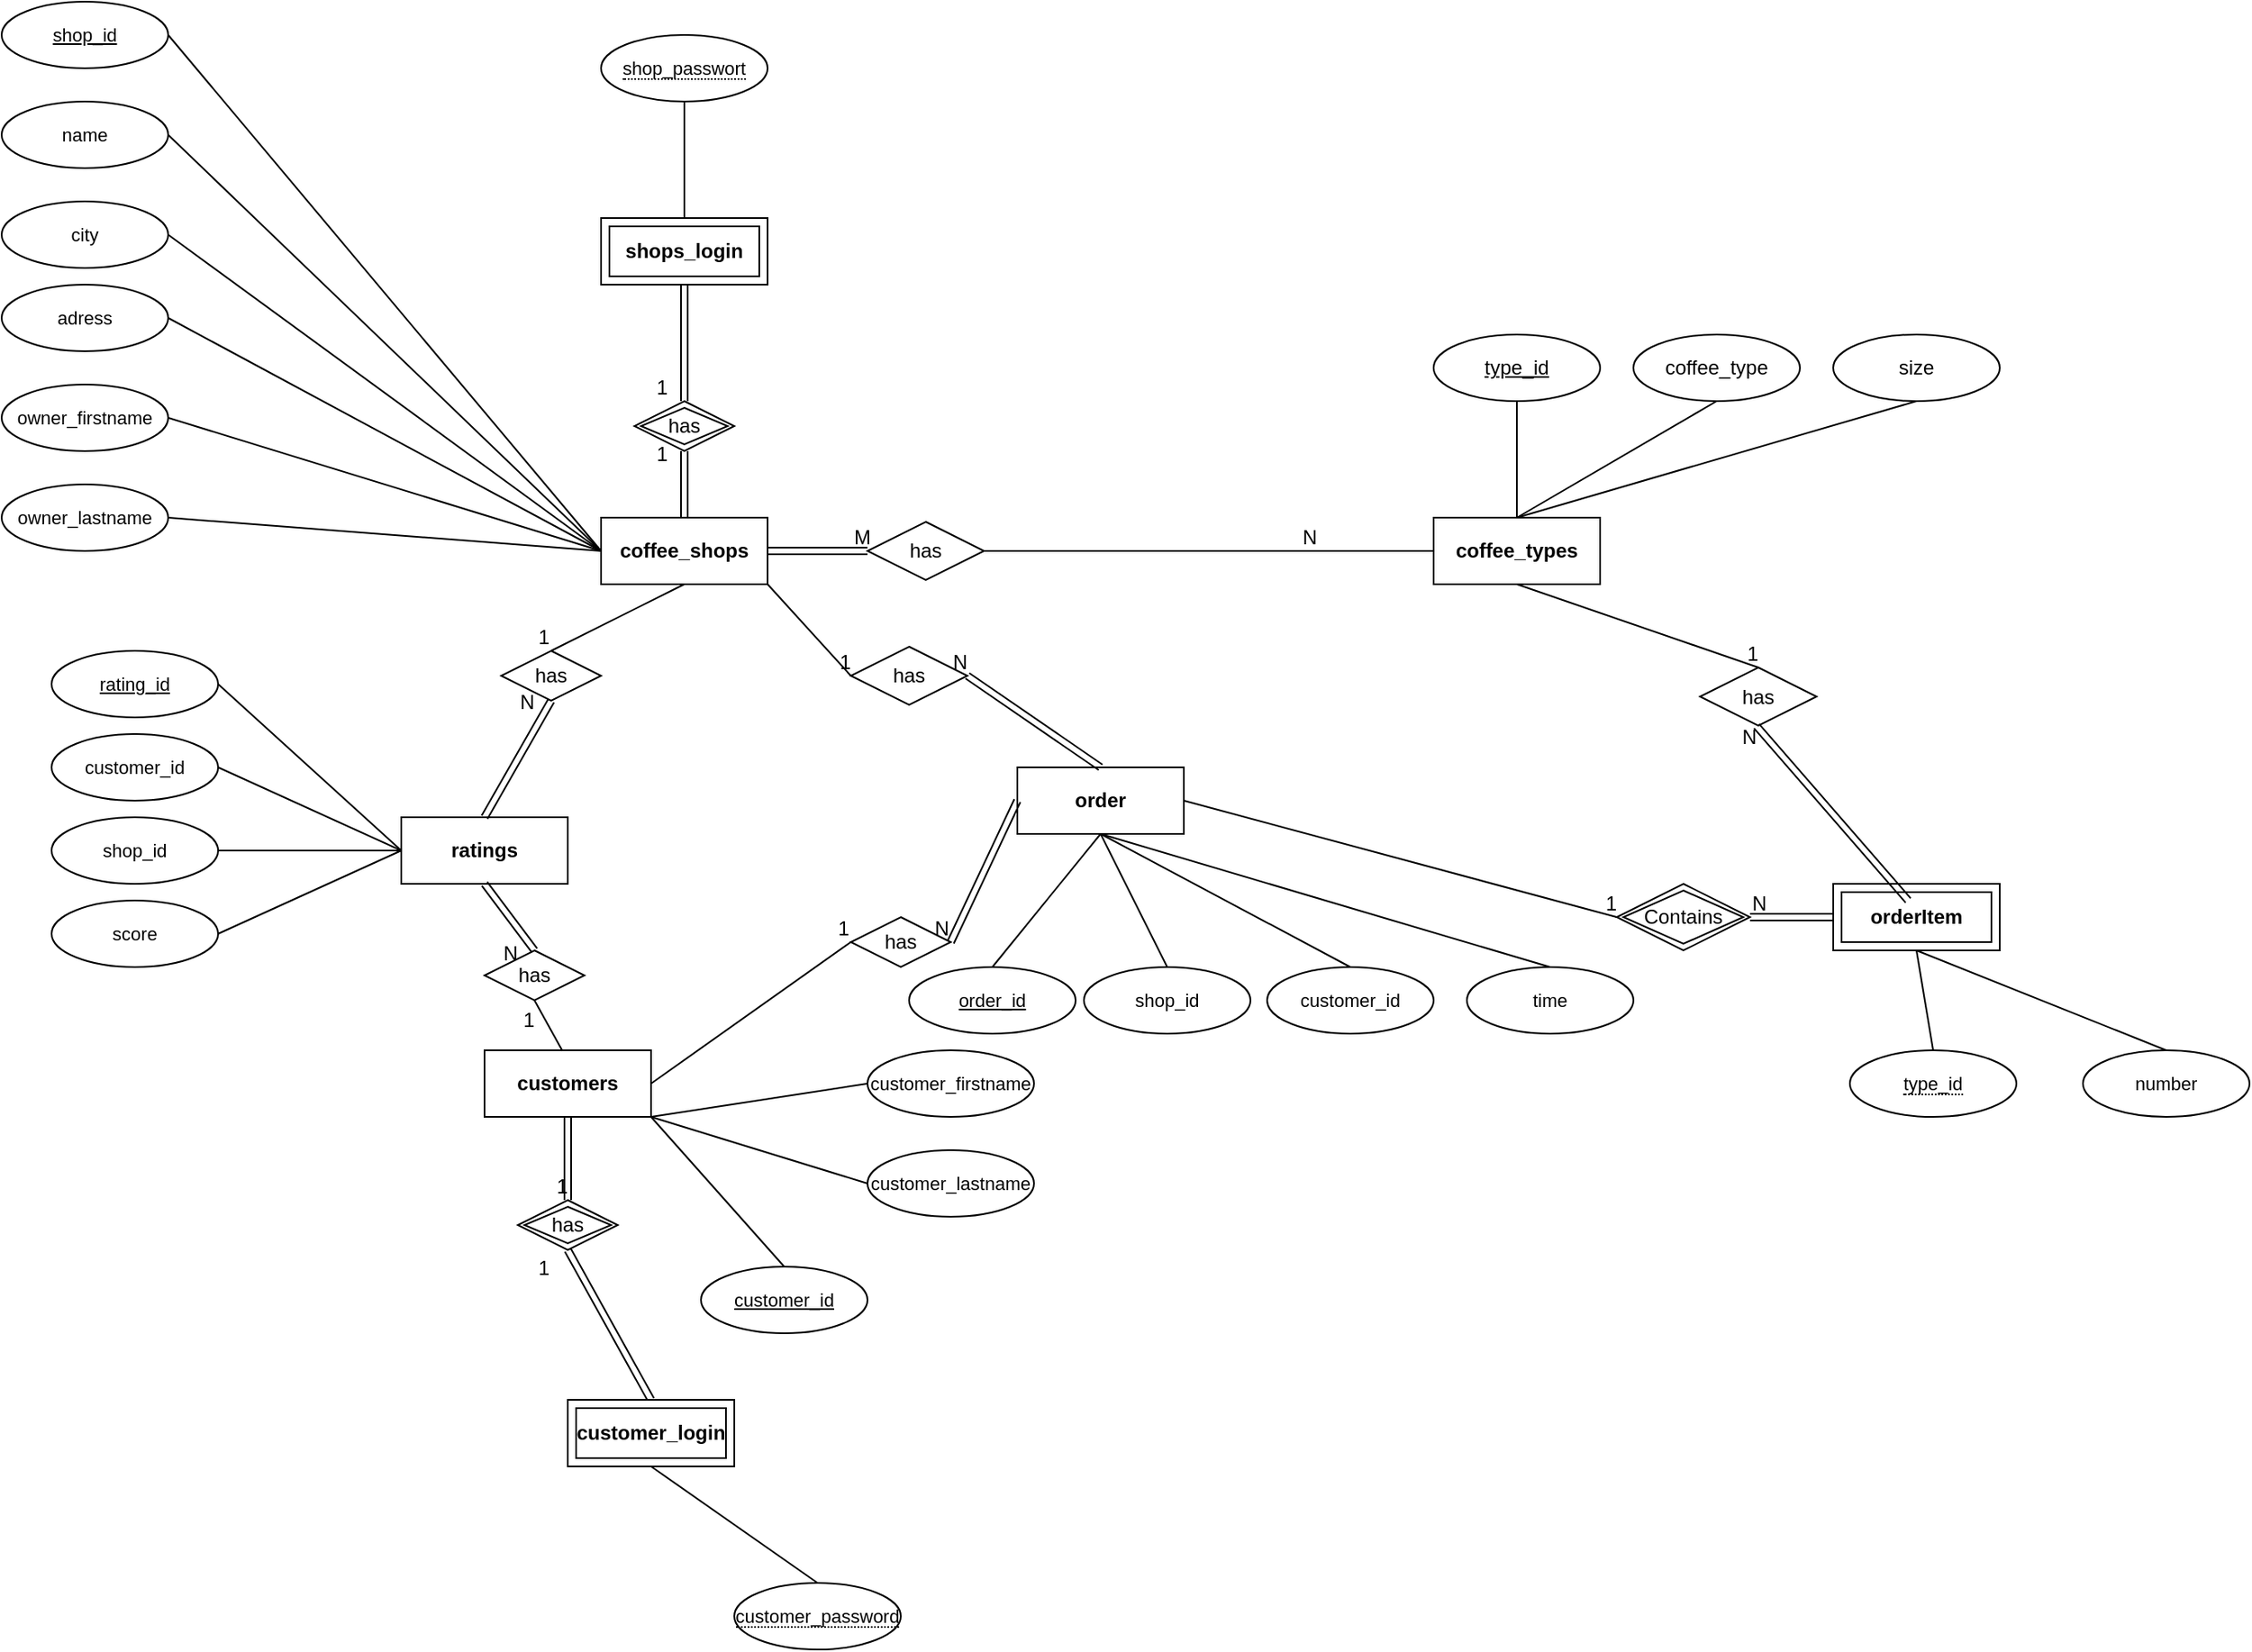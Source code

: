 <mxfile version="20.6.2" type="device"><diagram id="R2lEEEUBdFMjLlhIrx00" name="Page-1"><mxGraphModel dx="2188" dy="1295" grid="1" gridSize="10" guides="1" tooltips="1" connect="1" arrows="1" fold="1" page="1" pageScale="1" pageWidth="1920" pageHeight="1200" math="0" shadow="0" extFonts="Permanent Marker^https://fonts.googleapis.com/css?family=Permanent+Marker"><root><mxCell id="0"/><mxCell id="1" parent="0"/><mxCell id="9Asi1fWFoT3_wH-GRKhe-43" value="&lt;span style=&quot;font-weight: 700;&quot;&gt;coffee_shops&lt;/span&gt;" style="whiteSpace=wrap;html=1;align=center;" parent="1" vertex="1"><mxGeometry x="520" y="340" width="100" height="40" as="geometry"/></mxCell><mxCell id="9Asi1fWFoT3_wH-GRKhe-44" value="&lt;span style=&quot;font-weight: 700;&quot;&gt;coffee_types&lt;/span&gt;" style="whiteSpace=wrap;html=1;align=center;" parent="1" vertex="1"><mxGeometry x="1020" y="340" width="100" height="40" as="geometry"/></mxCell><mxCell id="9Asi1fWFoT3_wH-GRKhe-45" value="&lt;span style=&quot;font-weight: 700;&quot;&gt;ratings&lt;/span&gt;" style="whiteSpace=wrap;html=1;align=center;" parent="1" vertex="1"><mxGeometry x="400" y="520" width="100" height="40" as="geometry"/></mxCell><mxCell id="9Asi1fWFoT3_wH-GRKhe-47" value="&lt;span style=&quot;font-weight: 700;&quot;&gt;customers&lt;/span&gt;" style="whiteSpace=wrap;html=1;align=center;" parent="1" vertex="1"><mxGeometry x="450" y="660" width="100" height="40" as="geometry"/></mxCell><mxCell id="9Asi1fWFoT3_wH-GRKhe-65" value="" style="endArrow=none;html=1;rounded=0;exitX=1;exitY=0.5;exitDx=0;exitDy=0;entryX=0;entryY=0.5;entryDx=0;entryDy=0;startArrow=none;" parent="1" source="9Asi1fWFoT3_wH-GRKhe-68" target="9Asi1fWFoT3_wH-GRKhe-44" edge="1"><mxGeometry relative="1" as="geometry"><mxPoint x="550" y="660" as="sourcePoint"/><mxPoint x="710" y="660" as="targetPoint"/></mxGeometry></mxCell><mxCell id="9Asi1fWFoT3_wH-GRKhe-67" value="N" style="resizable=0;html=1;align=right;verticalAlign=bottom;" parent="9Asi1fWFoT3_wH-GRKhe-65" connectable="0" vertex="1"><mxGeometry x="1" relative="1" as="geometry"><mxPoint x="-70" as="offset"/></mxGeometry></mxCell><mxCell id="9Asi1fWFoT3_wH-GRKhe-74" value="has" style="shape=rhombus;perimeter=rhombusPerimeter;whiteSpace=wrap;html=1;align=center;" parent="1" vertex="1"><mxGeometry x="460" y="420" width="60" height="30" as="geometry"/></mxCell><mxCell id="9Asi1fWFoT3_wH-GRKhe-68" value="has" style="shape=rhombus;perimeter=rhombusPerimeter;whiteSpace=wrap;html=1;align=center;" parent="1" vertex="1"><mxGeometry x="680" y="342.5" width="70" height="35" as="geometry"/></mxCell><mxCell id="9Asi1fWFoT3_wH-GRKhe-82" value="" style="shape=link;html=1;rounded=0;entryX=0.5;entryY=0;entryDx=0;entryDy=0;exitX=0.5;exitY=1;exitDx=0;exitDy=0;" parent="1" source="9Asi1fWFoT3_wH-GRKhe-74" target="9Asi1fWFoT3_wH-GRKhe-45" edge="1"><mxGeometry relative="1" as="geometry"><mxPoint x="550" y="660" as="sourcePoint"/><mxPoint x="710" y="660" as="targetPoint"/></mxGeometry></mxCell><mxCell id="9Asi1fWFoT3_wH-GRKhe-83" value="N" style="resizable=0;html=1;align=right;verticalAlign=bottom;" parent="9Asi1fWFoT3_wH-GRKhe-82" connectable="0" vertex="1"><mxGeometry x="1" relative="1" as="geometry"><mxPoint x="30" y="-60" as="offset"/></mxGeometry></mxCell><mxCell id="9Asi1fWFoT3_wH-GRKhe-84" value="" style="shape=link;html=1;rounded=0;exitX=1;exitY=0.5;exitDx=0;exitDy=0;entryX=0;entryY=0.5;entryDx=0;entryDy=0;" parent="1" source="9Asi1fWFoT3_wH-GRKhe-43" target="9Asi1fWFoT3_wH-GRKhe-68" edge="1"><mxGeometry relative="1" as="geometry"><mxPoint x="840" y="440" as="sourcePoint"/><mxPoint x="1000" y="440" as="targetPoint"/></mxGeometry></mxCell><mxCell id="9Asi1fWFoT3_wH-GRKhe-85" value="M" style="resizable=0;html=1;align=left;verticalAlign=bottom;" parent="9Asi1fWFoT3_wH-GRKhe-84" connectable="0" vertex="1"><mxGeometry x="-1" relative="1" as="geometry"><mxPoint x="50" as="offset"/></mxGeometry></mxCell><mxCell id="9Asi1fWFoT3_wH-GRKhe-87" value="&lt;span style=&quot;font-weight: 700;&quot;&gt;orderItem&lt;/span&gt;" style="shape=ext;margin=3;double=1;whiteSpace=wrap;html=1;align=center;" parent="1" vertex="1"><mxGeometry x="1260" y="560" width="100" height="40" as="geometry"/></mxCell><mxCell id="9Asi1fWFoT3_wH-GRKhe-89" value="&lt;b&gt;order&lt;/b&gt;" style="whiteSpace=wrap;html=1;align=center;" parent="1" vertex="1"><mxGeometry x="770" y="490" width="100" height="40" as="geometry"/></mxCell><mxCell id="9Asi1fWFoT3_wH-GRKhe-90" value="Contains" style="shape=rhombus;double=1;perimeter=rhombusPerimeter;whiteSpace=wrap;html=1;align=center;" parent="1" vertex="1"><mxGeometry x="1130" y="560" width="80" height="40" as="geometry"/></mxCell><mxCell id="9Asi1fWFoT3_wH-GRKhe-92" value="" style="shape=link;html=1;rounded=0;entryX=1;entryY=0.5;entryDx=0;entryDy=0;exitX=0;exitY=0.5;exitDx=0;exitDy=0;" parent="1" source="9Asi1fWFoT3_wH-GRKhe-87" target="9Asi1fWFoT3_wH-GRKhe-90" edge="1"><mxGeometry relative="1" as="geometry"><mxPoint x="1200" y="650" as="sourcePoint"/><mxPoint x="930" y="670" as="targetPoint"/></mxGeometry></mxCell><mxCell id="9Asi1fWFoT3_wH-GRKhe-93" value="N" style="resizable=0;html=1;align=right;verticalAlign=bottom;" parent="9Asi1fWFoT3_wH-GRKhe-92" connectable="0" vertex="1"><mxGeometry x="1" relative="1" as="geometry"><mxPoint x="10" as="offset"/></mxGeometry></mxCell><mxCell id="9Asi1fWFoT3_wH-GRKhe-94" value="" style="endArrow=none;html=1;rounded=0;entryX=0;entryY=0.5;entryDx=0;entryDy=0;exitX=1;exitY=0.5;exitDx=0;exitDy=0;" parent="1" source="9Asi1fWFoT3_wH-GRKhe-89" target="9Asi1fWFoT3_wH-GRKhe-90" edge="1"><mxGeometry relative="1" as="geometry"><mxPoint x="550" y="660" as="sourcePoint"/><mxPoint x="710" y="660" as="targetPoint"/></mxGeometry></mxCell><mxCell id="9Asi1fWFoT3_wH-GRKhe-95" value="1" style="resizable=0;html=1;align=right;verticalAlign=bottom;" parent="9Asi1fWFoT3_wH-GRKhe-94" connectable="0" vertex="1"><mxGeometry x="1" relative="1" as="geometry"/></mxCell><mxCell id="9Asi1fWFoT3_wH-GRKhe-96" value="has" style="shape=rhombus;perimeter=rhombusPerimeter;whiteSpace=wrap;html=1;align=center;" parent="1" vertex="1"><mxGeometry x="670" y="580" width="60" height="30" as="geometry"/></mxCell><mxCell id="9Asi1fWFoT3_wH-GRKhe-97" value="" style="endArrow=none;html=1;rounded=0;entryX=0;entryY=0.5;entryDx=0;entryDy=0;exitX=1;exitY=0.5;exitDx=0;exitDy=0;" parent="1" source="9Asi1fWFoT3_wH-GRKhe-47" target="9Asi1fWFoT3_wH-GRKhe-96" edge="1"><mxGeometry relative="1" as="geometry"><mxPoint x="550" y="660" as="sourcePoint"/><mxPoint x="710" y="660" as="targetPoint"/></mxGeometry></mxCell><mxCell id="9Asi1fWFoT3_wH-GRKhe-98" value="1" style="resizable=0;html=1;align=right;verticalAlign=bottom;" parent="9Asi1fWFoT3_wH-GRKhe-97" connectable="0" vertex="1"><mxGeometry x="1" relative="1" as="geometry"/></mxCell><mxCell id="9Asi1fWFoT3_wH-GRKhe-101" value="&lt;span style=&quot;font-weight: 700;&quot;&gt;shops_login&lt;/span&gt;" style="shape=ext;margin=3;double=1;whiteSpace=wrap;html=1;align=center;" parent="1" vertex="1"><mxGeometry x="520" y="160" width="100" height="40" as="geometry"/></mxCell><mxCell id="9Asi1fWFoT3_wH-GRKhe-102" value="has" style="shape=rhombus;double=1;perimeter=rhombusPerimeter;whiteSpace=wrap;html=1;align=center;" parent="1" vertex="1"><mxGeometry x="540" y="270" width="60" height="30" as="geometry"/></mxCell><mxCell id="9Asi1fWFoT3_wH-GRKhe-103" value="has" style="shape=rhombus;double=1;perimeter=rhombusPerimeter;whiteSpace=wrap;html=1;align=center;" parent="1" vertex="1"><mxGeometry x="470" y="750" width="60" height="30" as="geometry"/></mxCell><mxCell id="9Asi1fWFoT3_wH-GRKhe-104" value="" style="shape=link;html=1;rounded=0;entryX=0.5;entryY=1;entryDx=0;entryDy=0;exitX=0.5;exitY=0;exitDx=0;exitDy=0;" parent="1" source="Z0D_Jn6PwhLCRPBJ7BKY-1" target="9Asi1fWFoT3_wH-GRKhe-103" edge="1"><mxGeometry relative="1" as="geometry"><mxPoint x="570" y="840" as="sourcePoint"/><mxPoint x="710" y="570" as="targetPoint"/></mxGeometry></mxCell><mxCell id="9Asi1fWFoT3_wH-GRKhe-105" value="1" style="resizable=0;html=1;align=right;verticalAlign=bottom;" parent="9Asi1fWFoT3_wH-GRKhe-104" connectable="0" vertex="1"><mxGeometry x="1" relative="1" as="geometry"><mxPoint x="-10" y="20" as="offset"/></mxGeometry></mxCell><mxCell id="9Asi1fWFoT3_wH-GRKhe-112" value="" style="shape=link;html=1;rounded=0;entryX=0.5;entryY=0;entryDx=0;entryDy=0;" parent="1" source="9Asi1fWFoT3_wH-GRKhe-101" target="9Asi1fWFoT3_wH-GRKhe-102" edge="1"><mxGeometry relative="1" as="geometry"><mxPoint x="290" y="220" as="sourcePoint"/><mxPoint x="450" y="220" as="targetPoint"/></mxGeometry></mxCell><mxCell id="9Asi1fWFoT3_wH-GRKhe-113" value="1" style="resizable=0;html=1;align=right;verticalAlign=bottom;" parent="9Asi1fWFoT3_wH-GRKhe-112" connectable="0" vertex="1"><mxGeometry x="1" relative="1" as="geometry"><mxPoint x="-10" as="offset"/></mxGeometry></mxCell><mxCell id="9Asi1fWFoT3_wH-GRKhe-118" value="" style="shape=link;html=1;rounded=0;entryX=1;entryY=0.5;entryDx=0;entryDy=0;exitX=0;exitY=0.5;exitDx=0;exitDy=0;" parent="1" source="9Asi1fWFoT3_wH-GRKhe-89" target="9Asi1fWFoT3_wH-GRKhe-96" edge="1"><mxGeometry relative="1" as="geometry"><mxPoint x="600" y="560" as="sourcePoint"/><mxPoint x="760" y="560" as="targetPoint"/></mxGeometry></mxCell><mxCell id="9Asi1fWFoT3_wH-GRKhe-119" value="N" style="resizable=0;html=1;align=right;verticalAlign=bottom;" parent="9Asi1fWFoT3_wH-GRKhe-118" connectable="0" vertex="1"><mxGeometry x="1" relative="1" as="geometry"/></mxCell><mxCell id="9Asi1fWFoT3_wH-GRKhe-120" value="" style="shape=link;html=1;rounded=0;entryX=0.5;entryY=1;entryDx=0;entryDy=0;exitX=0.5;exitY=0;exitDx=0;exitDy=0;" parent="1" source="9Asi1fWFoT3_wH-GRKhe-43" target="9Asi1fWFoT3_wH-GRKhe-102" edge="1"><mxGeometry relative="1" as="geometry"><mxPoint x="600" y="300" as="sourcePoint"/><mxPoint x="760" y="300" as="targetPoint"/></mxGeometry></mxCell><mxCell id="9Asi1fWFoT3_wH-GRKhe-121" value="1" style="resizable=0;html=1;align=right;verticalAlign=bottom;" parent="9Asi1fWFoT3_wH-GRKhe-120" connectable="0" vertex="1"><mxGeometry x="1" relative="1" as="geometry"><mxPoint x="-10" y="10" as="offset"/></mxGeometry></mxCell><mxCell id="9Asi1fWFoT3_wH-GRKhe-123" value="" style="endArrow=none;html=1;rounded=0;entryX=0.5;entryY=0;entryDx=0;entryDy=0;exitX=0.5;exitY=1;exitDx=0;exitDy=0;" parent="1" source="9Asi1fWFoT3_wH-GRKhe-43" target="9Asi1fWFoT3_wH-GRKhe-74" edge="1"><mxGeometry relative="1" as="geometry"><mxPoint x="600" y="470" as="sourcePoint"/><mxPoint x="760" y="470" as="targetPoint"/></mxGeometry></mxCell><mxCell id="9Asi1fWFoT3_wH-GRKhe-124" value="1" style="resizable=0;html=1;align=right;verticalAlign=bottom;" parent="9Asi1fWFoT3_wH-GRKhe-123" connectable="0" vertex="1"><mxGeometry x="1" relative="1" as="geometry"/></mxCell><mxCell id="9Asi1fWFoT3_wH-GRKhe-126" value="has" style="shape=rhombus;perimeter=rhombusPerimeter;whiteSpace=wrap;html=1;align=center;" parent="1" vertex="1"><mxGeometry x="670" y="417.5" width="70" height="35" as="geometry"/></mxCell><mxCell id="9Asi1fWFoT3_wH-GRKhe-127" value="" style="shape=link;html=1;rounded=0;entryX=1;entryY=0.5;entryDx=0;entryDy=0;exitX=0.5;exitY=0;exitDx=0;exitDy=0;" parent="1" source="9Asi1fWFoT3_wH-GRKhe-89" target="9Asi1fWFoT3_wH-GRKhe-126" edge="1"><mxGeometry relative="1" as="geometry"><mxPoint x="600" y="560" as="sourcePoint"/><mxPoint x="760" y="560" as="targetPoint"/></mxGeometry></mxCell><mxCell id="9Asi1fWFoT3_wH-GRKhe-128" value="N" style="resizable=0;html=1;align=right;verticalAlign=bottom;" parent="9Asi1fWFoT3_wH-GRKhe-127" connectable="0" vertex="1"><mxGeometry x="1" relative="1" as="geometry"/></mxCell><mxCell id="9Asi1fWFoT3_wH-GRKhe-129" value="" style="endArrow=none;html=1;rounded=0;entryX=0;entryY=0.5;entryDx=0;entryDy=0;exitX=1;exitY=1;exitDx=0;exitDy=0;" parent="1" source="9Asi1fWFoT3_wH-GRKhe-43" target="9Asi1fWFoT3_wH-GRKhe-126" edge="1"><mxGeometry relative="1" as="geometry"><mxPoint x="600" y="560" as="sourcePoint"/><mxPoint x="760" y="560" as="targetPoint"/></mxGeometry></mxCell><mxCell id="9Asi1fWFoT3_wH-GRKhe-130" value="1" style="resizable=0;html=1;align=right;verticalAlign=bottom;" parent="9Asi1fWFoT3_wH-GRKhe-129" connectable="0" vertex="1"><mxGeometry x="1" relative="1" as="geometry"/></mxCell><mxCell id="9Asi1fWFoT3_wH-GRKhe-131" value="has" style="shape=rhombus;perimeter=rhombusPerimeter;whiteSpace=wrap;html=1;align=center;" parent="1" vertex="1"><mxGeometry x="1180" y="430" width="70" height="35" as="geometry"/></mxCell><mxCell id="9Asi1fWFoT3_wH-GRKhe-132" value="" style="shape=link;html=1;rounded=0;entryX=0.485;entryY=1.007;entryDx=0;entryDy=0;exitX=0.5;exitY=0;exitDx=0;exitDy=0;entryPerimeter=0;" parent="1" target="9Asi1fWFoT3_wH-GRKhe-131" edge="1"><mxGeometry relative="1" as="geometry"><mxPoint x="1305" y="570" as="sourcePoint"/><mxPoint x="1210" y="475" as="targetPoint"/></mxGeometry></mxCell><mxCell id="9Asi1fWFoT3_wH-GRKhe-133" value="N" style="resizable=0;html=1;align=right;verticalAlign=bottom;" parent="9Asi1fWFoT3_wH-GRKhe-132" connectable="0" vertex="1"><mxGeometry x="1" relative="1" as="geometry"><mxPoint x="1" y="15" as="offset"/></mxGeometry></mxCell><mxCell id="9Asi1fWFoT3_wH-GRKhe-135" value="" style="endArrow=none;html=1;rounded=0;entryX=0.5;entryY=0;entryDx=0;entryDy=0;exitX=0.5;exitY=1;exitDx=0;exitDy=0;" parent="1" source="9Asi1fWFoT3_wH-GRKhe-44" target="9Asi1fWFoT3_wH-GRKhe-131" edge="1"><mxGeometry relative="1" as="geometry"><mxPoint x="630" y="540" as="sourcePoint"/><mxPoint x="790" y="540" as="targetPoint"/></mxGeometry></mxCell><mxCell id="9Asi1fWFoT3_wH-GRKhe-136" value="1" style="resizable=0;html=1;align=right;verticalAlign=bottom;" parent="9Asi1fWFoT3_wH-GRKhe-135" connectable="0" vertex="1"><mxGeometry x="1" relative="1" as="geometry"/></mxCell><mxCell id="9Asi1fWFoT3_wH-GRKhe-137" value="" style="shape=link;html=1;rounded=0;entryX=0.5;entryY=0;entryDx=0;entryDy=0;exitX=0.5;exitY=1;exitDx=0;exitDy=0;" parent="1" source="9Asi1fWFoT3_wH-GRKhe-47" target="9Asi1fWFoT3_wH-GRKhe-103" edge="1"><mxGeometry relative="1" as="geometry"><mxPoint x="570" y="670" as="sourcePoint"/><mxPoint x="730" y="490" as="targetPoint"/></mxGeometry></mxCell><mxCell id="9Asi1fWFoT3_wH-GRKhe-138" value="1" style="resizable=0;html=1;align=right;verticalAlign=bottom;" parent="9Asi1fWFoT3_wH-GRKhe-137" connectable="0" vertex="1"><mxGeometry x="1" relative="1" as="geometry"/></mxCell><mxCell id="9Asi1fWFoT3_wH-GRKhe-139" value="has" style="shape=rhombus;perimeter=rhombusPerimeter;whiteSpace=wrap;html=1;align=center;" parent="1" vertex="1"><mxGeometry x="450" y="600" width="60" height="30" as="geometry"/></mxCell><mxCell id="9Asi1fWFoT3_wH-GRKhe-140" value="" style="shape=link;html=1;rounded=0;entryX=0.5;entryY=1;entryDx=0;entryDy=0;exitX=0.5;exitY=0;exitDx=0;exitDy=0;" parent="1" source="9Asi1fWFoT3_wH-GRKhe-139" target="9Asi1fWFoT3_wH-GRKhe-45" edge="1"><mxGeometry relative="1" as="geometry"><mxPoint x="640" y="710" as="sourcePoint"/><mxPoint x="530" y="600" as="targetPoint"/></mxGeometry></mxCell><mxCell id="9Asi1fWFoT3_wH-GRKhe-141" value="N" style="resizable=0;html=1;align=right;verticalAlign=bottom;" parent="9Asi1fWFoT3_wH-GRKhe-140" connectable="0" vertex="1"><mxGeometry x="1" relative="1" as="geometry"><mxPoint x="20" y="50" as="offset"/></mxGeometry></mxCell><mxCell id="9Asi1fWFoT3_wH-GRKhe-142" value="" style="endArrow=none;html=1;rounded=0;entryX=0.5;entryY=1;entryDx=0;entryDy=0;exitX=0.468;exitY=0.01;exitDx=0;exitDy=0;exitPerimeter=0;" parent="1" source="9Asi1fWFoT3_wH-GRKhe-47" target="9Asi1fWFoT3_wH-GRKhe-139" edge="1"><mxGeometry relative="1" as="geometry"><mxPoint x="450" y="630" as="sourcePoint"/><mxPoint x="610" y="510" as="targetPoint"/></mxGeometry></mxCell><mxCell id="9Asi1fWFoT3_wH-GRKhe-143" value="1" style="resizable=0;html=1;align=right;verticalAlign=bottom;" parent="9Asi1fWFoT3_wH-GRKhe-142" connectable="0" vertex="1"><mxGeometry x="1" relative="1" as="geometry"><mxPoint y="20" as="offset"/></mxGeometry></mxCell><mxCell id="Z0D_Jn6PwhLCRPBJ7BKY-1" value="&lt;span style=&quot;font-weight: 700;&quot;&gt;customer_login&lt;/span&gt;" style="shape=ext;margin=3;double=1;whiteSpace=wrap;html=1;align=center;" vertex="1" parent="1"><mxGeometry x="500" y="870" width="100" height="40" as="geometry"/></mxCell><mxCell id="Z0D_Jn6PwhLCRPBJ7BKY-3" value="type_id" style="ellipse;whiteSpace=wrap;html=1;align=center;fontStyle=4;" vertex="1" parent="1"><mxGeometry x="1020" y="230" width="100" height="40" as="geometry"/></mxCell><mxCell id="Z0D_Jn6PwhLCRPBJ7BKY-4" value="coffee_type" style="ellipse;whiteSpace=wrap;html=1;align=center;" vertex="1" parent="1"><mxGeometry x="1140" y="230" width="100" height="40" as="geometry"/></mxCell><mxCell id="Z0D_Jn6PwhLCRPBJ7BKY-5" value="size" style="ellipse;whiteSpace=wrap;html=1;align=center;" vertex="1" parent="1"><mxGeometry x="1260" y="230" width="100" height="40" as="geometry"/></mxCell><mxCell id="Z0D_Jn6PwhLCRPBJ7BKY-10" value="" style="endArrow=none;html=1;rounded=0;entryX=0.5;entryY=1;entryDx=0;entryDy=0;exitX=0.5;exitY=0;exitDx=0;exitDy=0;" edge="1" parent="1" source="9Asi1fWFoT3_wH-GRKhe-44" target="Z0D_Jn6PwhLCRPBJ7BKY-3"><mxGeometry relative="1" as="geometry"><mxPoint x="680" y="350" as="sourcePoint"/><mxPoint x="840" y="350" as="targetPoint"/></mxGeometry></mxCell><mxCell id="Z0D_Jn6PwhLCRPBJ7BKY-11" value="" style="endArrow=none;html=1;rounded=0;entryX=0.5;entryY=1;entryDx=0;entryDy=0;exitX=0.5;exitY=0;exitDx=0;exitDy=0;" edge="1" parent="1" source="9Asi1fWFoT3_wH-GRKhe-44" target="Z0D_Jn6PwhLCRPBJ7BKY-4"><mxGeometry relative="1" as="geometry"><mxPoint x="890" y="350" as="sourcePoint"/><mxPoint x="850" y="280" as="targetPoint"/></mxGeometry></mxCell><mxCell id="Z0D_Jn6PwhLCRPBJ7BKY-12" value="" style="endArrow=none;html=1;rounded=0;entryX=0.5;entryY=1;entryDx=0;entryDy=0;exitX=0.5;exitY=0;exitDx=0;exitDy=0;" edge="1" parent="1" source="9Asi1fWFoT3_wH-GRKhe-44" target="Z0D_Jn6PwhLCRPBJ7BKY-5"><mxGeometry relative="1" as="geometry"><mxPoint x="680" y="350" as="sourcePoint"/><mxPoint x="840" y="350" as="targetPoint"/></mxGeometry></mxCell><mxCell id="Z0D_Jn6PwhLCRPBJ7BKY-17" value="&lt;span style=&quot;border-bottom: 1px dotted&quot;&gt;customer_password&lt;/span&gt;" style="ellipse;whiteSpace=wrap;html=1;align=center;fontSize=11;" vertex="1" parent="1"><mxGeometry x="600" y="980" width="100" height="40" as="geometry"/></mxCell><mxCell id="Z0D_Jn6PwhLCRPBJ7BKY-18" value="" style="endArrow=none;html=1;rounded=0;fontSize=11;entryX=0.5;entryY=0;entryDx=0;entryDy=0;exitX=0.5;exitY=1;exitDx=0;exitDy=0;" edge="1" parent="1" source="Z0D_Jn6PwhLCRPBJ7BKY-1" target="Z0D_Jn6PwhLCRPBJ7BKY-17"><mxGeometry relative="1" as="geometry"><mxPoint x="680" y="810" as="sourcePoint"/><mxPoint x="840" y="810" as="targetPoint"/></mxGeometry></mxCell><mxCell id="Z0D_Jn6PwhLCRPBJ7BKY-19" value="customer_id" style="ellipse;whiteSpace=wrap;html=1;align=center;fontStyle=4;fontSize=11;" vertex="1" parent="1"><mxGeometry x="580" y="790" width="100" height="40" as="geometry"/></mxCell><mxCell id="Z0D_Jn6PwhLCRPBJ7BKY-20" value="" style="endArrow=none;html=1;rounded=0;fontSize=11;exitX=0.5;exitY=0;exitDx=0;exitDy=0;entryX=1;entryY=1;entryDx=0;entryDy=0;" edge="1" parent="1" source="Z0D_Jn6PwhLCRPBJ7BKY-19" target="9Asi1fWFoT3_wH-GRKhe-47"><mxGeometry relative="1" as="geometry"><mxPoint x="680" y="860" as="sourcePoint"/><mxPoint x="590" y="760" as="targetPoint"/></mxGeometry></mxCell><mxCell id="Z0D_Jn6PwhLCRPBJ7BKY-21" value="customer_lastname" style="ellipse;whiteSpace=wrap;html=1;align=center;fontSize=11;" vertex="1" parent="1"><mxGeometry x="680" y="720" width="100" height="40" as="geometry"/></mxCell><mxCell id="Z0D_Jn6PwhLCRPBJ7BKY-22" value="customer_firstname" style="ellipse;whiteSpace=wrap;html=1;align=center;fontSize=11;" vertex="1" parent="1"><mxGeometry x="680" y="660" width="100" height="40" as="geometry"/></mxCell><mxCell id="Z0D_Jn6PwhLCRPBJ7BKY-23" value="" style="endArrow=none;html=1;rounded=0;fontSize=11;exitX=0;exitY=0.5;exitDx=0;exitDy=0;entryX=1;entryY=1;entryDx=0;entryDy=0;" edge="1" parent="1" source="Z0D_Jn6PwhLCRPBJ7BKY-21" target="9Asi1fWFoT3_wH-GRKhe-47"><mxGeometry relative="1" as="geometry"><mxPoint x="630" y="770" as="sourcePoint"/><mxPoint x="560" y="710" as="targetPoint"/></mxGeometry></mxCell><mxCell id="Z0D_Jn6PwhLCRPBJ7BKY-24" value="" style="endArrow=none;html=1;rounded=0;fontSize=11;exitX=0;exitY=0.5;exitDx=0;exitDy=0;entryX=1;entryY=1;entryDx=0;entryDy=0;" edge="1" parent="1" source="Z0D_Jn6PwhLCRPBJ7BKY-22" target="9Asi1fWFoT3_wH-GRKhe-47"><mxGeometry relative="1" as="geometry"><mxPoint x="670" y="710" as="sourcePoint"/><mxPoint x="600" y="650" as="targetPoint"/></mxGeometry></mxCell><mxCell id="Z0D_Jn6PwhLCRPBJ7BKY-25" value="order_id" style="ellipse;whiteSpace=wrap;html=1;align=center;fontStyle=4;fontSize=11;" vertex="1" parent="1"><mxGeometry x="705" y="610" width="100" height="40" as="geometry"/></mxCell><mxCell id="Z0D_Jn6PwhLCRPBJ7BKY-27" value="shop_id" style="ellipse;whiteSpace=wrap;html=1;align=center;fontSize=11;" vertex="1" parent="1"><mxGeometry x="810" y="610" width="100" height="40" as="geometry"/></mxCell><mxCell id="Z0D_Jn6PwhLCRPBJ7BKY-28" value="customer_id" style="ellipse;whiteSpace=wrap;html=1;align=center;fontSize=11;" vertex="1" parent="1"><mxGeometry x="920" y="610" width="100" height="40" as="geometry"/></mxCell><mxCell id="Z0D_Jn6PwhLCRPBJ7BKY-211" value="time" style="ellipse;whiteSpace=wrap;html=1;align=center;fontSize=11;" vertex="1" parent="1"><mxGeometry x="1040" y="610" width="100" height="40" as="geometry"/></mxCell><mxCell id="Z0D_Jn6PwhLCRPBJ7BKY-212" value="" style="endArrow=none;html=1;rounded=0;fontSize=11;entryX=0.5;entryY=1;entryDx=0;entryDy=0;exitX=0.5;exitY=0;exitDx=0;exitDy=0;" edge="1" parent="1" source="Z0D_Jn6PwhLCRPBJ7BKY-25" target="9Asi1fWFoT3_wH-GRKhe-89"><mxGeometry relative="1" as="geometry"><mxPoint x="830" y="650" as="sourcePoint"/><mxPoint x="990" y="650" as="targetPoint"/></mxGeometry></mxCell><mxCell id="Z0D_Jn6PwhLCRPBJ7BKY-213" value="" style="endArrow=none;html=1;rounded=0;fontSize=11;entryX=0.5;entryY=1;entryDx=0;entryDy=0;exitX=0.5;exitY=0;exitDx=0;exitDy=0;" edge="1" parent="1" source="Z0D_Jn6PwhLCRPBJ7BKY-27" target="9Asi1fWFoT3_wH-GRKhe-89"><mxGeometry relative="1" as="geometry"><mxPoint x="765" y="620" as="sourcePoint"/><mxPoint x="830" y="540" as="targetPoint"/></mxGeometry></mxCell><mxCell id="Z0D_Jn6PwhLCRPBJ7BKY-214" value="" style="endArrow=none;html=1;rounded=0;fontSize=11;entryX=0.5;entryY=1;entryDx=0;entryDy=0;exitX=0.5;exitY=0;exitDx=0;exitDy=0;" edge="1" parent="1" source="Z0D_Jn6PwhLCRPBJ7BKY-28" target="9Asi1fWFoT3_wH-GRKhe-89"><mxGeometry relative="1" as="geometry"><mxPoint x="775" y="630" as="sourcePoint"/><mxPoint x="840" y="550" as="targetPoint"/></mxGeometry></mxCell><mxCell id="Z0D_Jn6PwhLCRPBJ7BKY-215" value="" style="endArrow=none;html=1;rounded=0;fontSize=11;exitX=0.5;exitY=0;exitDx=0;exitDy=0;" edge="1" parent="1" source="Z0D_Jn6PwhLCRPBJ7BKY-211"><mxGeometry relative="1" as="geometry"><mxPoint x="785" y="640" as="sourcePoint"/><mxPoint x="820" y="530" as="targetPoint"/></mxGeometry></mxCell><mxCell id="Z0D_Jn6PwhLCRPBJ7BKY-216" value="&lt;span style=&quot;border-bottom: 1px dotted&quot;&gt;type_id&lt;/span&gt;" style="ellipse;whiteSpace=wrap;html=1;align=center;fontSize=11;" vertex="1" parent="1"><mxGeometry x="1270" y="660" width="100" height="40" as="geometry"/></mxCell><mxCell id="Z0D_Jn6PwhLCRPBJ7BKY-217" value="number" style="ellipse;whiteSpace=wrap;html=1;align=center;fontSize=11;" vertex="1" parent="1"><mxGeometry x="1410" y="660" width="100" height="40" as="geometry"/></mxCell><mxCell id="Z0D_Jn6PwhLCRPBJ7BKY-218" value="" style="endArrow=none;html=1;rounded=0;fontSize=11;exitX=0.5;exitY=0;exitDx=0;exitDy=0;entryX=0.5;entryY=1;entryDx=0;entryDy=0;" edge="1" parent="1" source="Z0D_Jn6PwhLCRPBJ7BKY-216" target="9Asi1fWFoT3_wH-GRKhe-87"><mxGeometry relative="1" as="geometry"><mxPoint x="1150" y="510" as="sourcePoint"/><mxPoint x="1310" y="510" as="targetPoint"/></mxGeometry></mxCell><mxCell id="Z0D_Jn6PwhLCRPBJ7BKY-219" value="" style="endArrow=none;html=1;rounded=0;fontSize=11;exitX=0.5;exitY=0;exitDx=0;exitDy=0;entryX=0.5;entryY=1;entryDx=0;entryDy=0;" edge="1" parent="1" source="Z0D_Jn6PwhLCRPBJ7BKY-217" target="9Asi1fWFoT3_wH-GRKhe-87"><mxGeometry relative="1" as="geometry"><mxPoint x="1330" y="670" as="sourcePoint"/><mxPoint x="1320" y="610" as="targetPoint"/></mxGeometry></mxCell><mxCell id="Z0D_Jn6PwhLCRPBJ7BKY-220" value="&lt;span style=&quot;border-bottom: 1px dotted&quot;&gt;shop_passwort&lt;/span&gt;" style="ellipse;whiteSpace=wrap;html=1;align=center;fontSize=11;" vertex="1" parent="1"><mxGeometry x="520" y="50" width="100" height="40" as="geometry"/></mxCell><mxCell id="Z0D_Jn6PwhLCRPBJ7BKY-221" value="" style="endArrow=none;html=1;rounded=0;fontSize=11;entryX=0.5;entryY=1;entryDx=0;entryDy=0;exitX=0.5;exitY=0;exitDx=0;exitDy=0;" edge="1" parent="1" source="9Asi1fWFoT3_wH-GRKhe-101" target="Z0D_Jn6PwhLCRPBJ7BKY-220"><mxGeometry relative="1" as="geometry"><mxPoint x="490" y="180" as="sourcePoint"/><mxPoint x="650" y="180" as="targetPoint"/></mxGeometry></mxCell><mxCell id="Z0D_Jn6PwhLCRPBJ7BKY-222" value="rating_id" style="ellipse;whiteSpace=wrap;html=1;align=center;fontStyle=4;fontSize=11;" vertex="1" parent="1"><mxGeometry x="190" y="420" width="100" height="40" as="geometry"/></mxCell><mxCell id="Z0D_Jn6PwhLCRPBJ7BKY-223" value="customer_id" style="ellipse;whiteSpace=wrap;html=1;align=center;fontSize=11;" vertex="1" parent="1"><mxGeometry x="190" y="470" width="100" height="40" as="geometry"/></mxCell><mxCell id="Z0D_Jn6PwhLCRPBJ7BKY-224" value="shop_id" style="ellipse;whiteSpace=wrap;html=1;align=center;fontSize=11;" vertex="1" parent="1"><mxGeometry x="190" y="520" width="100" height="40" as="geometry"/></mxCell><mxCell id="Z0D_Jn6PwhLCRPBJ7BKY-225" value="score" style="ellipse;whiteSpace=wrap;html=1;align=center;fontSize=11;" vertex="1" parent="1"><mxGeometry x="190" y="570" width="100" height="40" as="geometry"/></mxCell><mxCell id="Z0D_Jn6PwhLCRPBJ7BKY-226" value="" style="endArrow=none;html=1;rounded=0;fontSize=11;exitX=1;exitY=0.5;exitDx=0;exitDy=0;entryX=0;entryY=0.5;entryDx=0;entryDy=0;" edge="1" parent="1" source="Z0D_Jn6PwhLCRPBJ7BKY-222" target="9Asi1fWFoT3_wH-GRKhe-45"><mxGeometry relative="1" as="geometry"><mxPoint x="420" y="390" as="sourcePoint"/><mxPoint x="580" y="390" as="targetPoint"/></mxGeometry></mxCell><mxCell id="Z0D_Jn6PwhLCRPBJ7BKY-227" value="" style="endArrow=none;html=1;rounded=0;fontSize=11;exitX=1;exitY=0.5;exitDx=0;exitDy=0;entryX=0;entryY=0.5;entryDx=0;entryDy=0;" edge="1" parent="1" source="Z0D_Jn6PwhLCRPBJ7BKY-223" target="9Asi1fWFoT3_wH-GRKhe-45"><mxGeometry relative="1" as="geometry"><mxPoint x="420" y="390" as="sourcePoint"/><mxPoint x="580" y="390" as="targetPoint"/></mxGeometry></mxCell><mxCell id="Z0D_Jn6PwhLCRPBJ7BKY-228" value="" style="endArrow=none;html=1;rounded=0;fontSize=11;exitX=1;exitY=0.5;exitDx=0;exitDy=0;entryX=0;entryY=0.5;entryDx=0;entryDy=0;" edge="1" parent="1" source="Z0D_Jn6PwhLCRPBJ7BKY-224" target="9Asi1fWFoT3_wH-GRKhe-45"><mxGeometry relative="1" as="geometry"><mxPoint x="420" y="390" as="sourcePoint"/><mxPoint x="450" y="680" as="targetPoint"/></mxGeometry></mxCell><mxCell id="Z0D_Jn6PwhLCRPBJ7BKY-229" value="" style="endArrow=none;html=1;rounded=0;fontSize=11;exitX=1;exitY=0.5;exitDx=0;exitDy=0;entryX=0;entryY=0.5;entryDx=0;entryDy=0;" edge="1" parent="1" source="Z0D_Jn6PwhLCRPBJ7BKY-225" target="9Asi1fWFoT3_wH-GRKhe-45"><mxGeometry relative="1" as="geometry"><mxPoint x="420" y="390" as="sourcePoint"/><mxPoint x="580" y="390" as="targetPoint"/></mxGeometry></mxCell><mxCell id="Z0D_Jn6PwhLCRPBJ7BKY-232" value="shop_id" style="ellipse;whiteSpace=wrap;html=1;align=center;fontStyle=4;fontSize=11;" vertex="1" parent="1"><mxGeometry x="160" y="30" width="100" height="40" as="geometry"/></mxCell><mxCell id="Z0D_Jn6PwhLCRPBJ7BKY-233" value="name" style="ellipse;whiteSpace=wrap;html=1;align=center;fontSize=11;" vertex="1" parent="1"><mxGeometry x="160" y="90" width="100" height="40" as="geometry"/></mxCell><mxCell id="Z0D_Jn6PwhLCRPBJ7BKY-234" value="city" style="ellipse;whiteSpace=wrap;html=1;align=center;fontSize=11;" vertex="1" parent="1"><mxGeometry x="160" y="150" width="100" height="40" as="geometry"/></mxCell><mxCell id="Z0D_Jn6PwhLCRPBJ7BKY-235" value="adress" style="ellipse;whiteSpace=wrap;html=1;align=center;fontSize=11;" vertex="1" parent="1"><mxGeometry x="160" y="200" width="100" height="40" as="geometry"/></mxCell><mxCell id="Z0D_Jn6PwhLCRPBJ7BKY-236" value="owner_firstname" style="ellipse;whiteSpace=wrap;html=1;align=center;fontSize=11;" vertex="1" parent="1"><mxGeometry x="160" y="260" width="100" height="40" as="geometry"/></mxCell><mxCell id="Z0D_Jn6PwhLCRPBJ7BKY-237" value="owner_lastname" style="ellipse;whiteSpace=wrap;html=1;align=center;fontSize=11;" vertex="1" parent="1"><mxGeometry x="160" y="320" width="100" height="40" as="geometry"/></mxCell><mxCell id="Z0D_Jn6PwhLCRPBJ7BKY-238" value="" style="endArrow=none;html=1;rounded=0;fontSize=11;exitX=1;exitY=0.5;exitDx=0;exitDy=0;entryX=0;entryY=0.5;entryDx=0;entryDy=0;" edge="1" parent="1" source="Z0D_Jn6PwhLCRPBJ7BKY-232" target="9Asi1fWFoT3_wH-GRKhe-43"><mxGeometry relative="1" as="geometry"><mxPoint x="460" y="180" as="sourcePoint"/><mxPoint x="620" y="180" as="targetPoint"/></mxGeometry></mxCell><mxCell id="Z0D_Jn6PwhLCRPBJ7BKY-239" value="" style="endArrow=none;html=1;rounded=0;fontSize=11;exitX=1;exitY=0.5;exitDx=0;exitDy=0;entryX=0;entryY=0.5;entryDx=0;entryDy=0;" edge="1" parent="1" source="Z0D_Jn6PwhLCRPBJ7BKY-233" target="9Asi1fWFoT3_wH-GRKhe-43"><mxGeometry relative="1" as="geometry"><mxPoint x="270.0" y="60" as="sourcePoint"/><mxPoint x="530" y="370" as="targetPoint"/></mxGeometry></mxCell><mxCell id="Z0D_Jn6PwhLCRPBJ7BKY-240" value="" style="endArrow=none;html=1;rounded=0;fontSize=11;exitX=1;exitY=0.5;exitDx=0;exitDy=0;" edge="1" parent="1" source="Z0D_Jn6PwhLCRPBJ7BKY-234"><mxGeometry relative="1" as="geometry"><mxPoint x="280.0" y="70" as="sourcePoint"/><mxPoint x="520" y="360" as="targetPoint"/></mxGeometry></mxCell><mxCell id="Z0D_Jn6PwhLCRPBJ7BKY-241" value="" style="endArrow=none;html=1;rounded=0;fontSize=11;exitX=1;exitY=0.5;exitDx=0;exitDy=0;" edge="1" parent="1" source="Z0D_Jn6PwhLCRPBJ7BKY-235"><mxGeometry relative="1" as="geometry"><mxPoint x="290.0" y="80" as="sourcePoint"/><mxPoint x="520" y="360" as="targetPoint"/></mxGeometry></mxCell><mxCell id="Z0D_Jn6PwhLCRPBJ7BKY-242" value="" style="endArrow=none;html=1;rounded=0;fontSize=11;exitX=1;exitY=0.5;exitDx=0;exitDy=0;entryX=0;entryY=0.5;entryDx=0;entryDy=0;" edge="1" parent="1" source="Z0D_Jn6PwhLCRPBJ7BKY-236" target="9Asi1fWFoT3_wH-GRKhe-43"><mxGeometry relative="1" as="geometry"><mxPoint x="300.0" y="90" as="sourcePoint"/><mxPoint x="560" y="400" as="targetPoint"/></mxGeometry></mxCell><mxCell id="Z0D_Jn6PwhLCRPBJ7BKY-243" value="" style="endArrow=none;html=1;rounded=0;fontSize=11;exitX=1;exitY=0.5;exitDx=0;exitDy=0;entryX=0;entryY=0.5;entryDx=0;entryDy=0;" edge="1" parent="1" source="Z0D_Jn6PwhLCRPBJ7BKY-237" target="9Asi1fWFoT3_wH-GRKhe-43"><mxGeometry relative="1" as="geometry"><mxPoint x="310.0" y="100" as="sourcePoint"/><mxPoint x="570" y="410" as="targetPoint"/></mxGeometry></mxCell></root></mxGraphModel></diagram></mxfile>